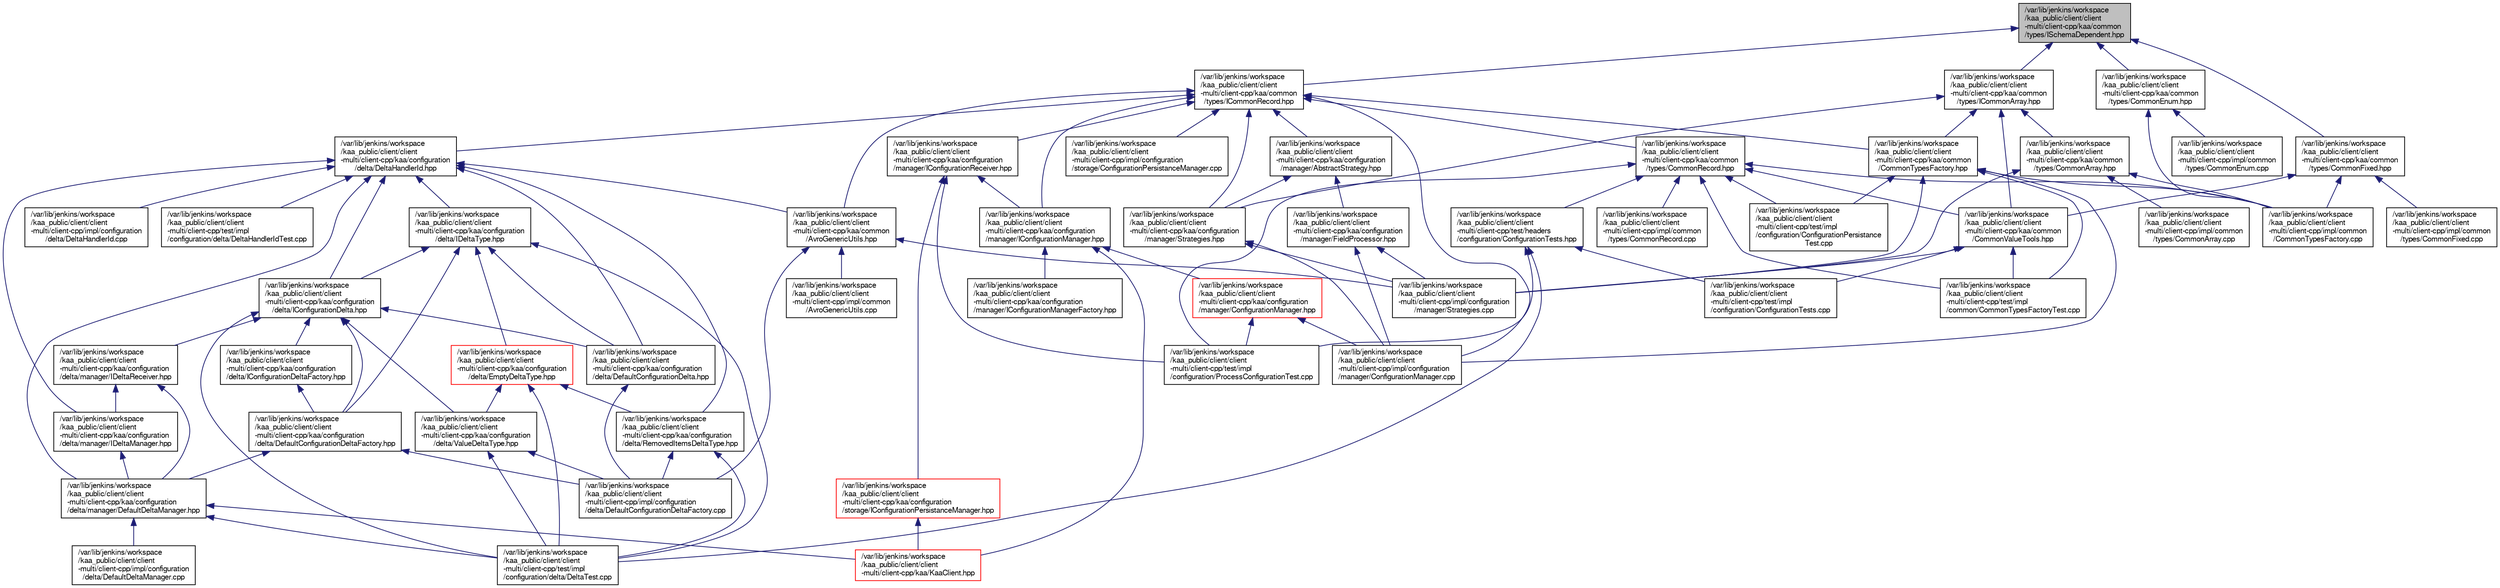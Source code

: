 digraph "/var/lib/jenkins/workspace/kaa_public/client/client-multi/client-cpp/kaa/common/types/ISchemaDependent.hpp"
{
  bgcolor="transparent";
  edge [fontname="FreeSans",fontsize="10",labelfontname="FreeSans",labelfontsize="10"];
  node [fontname="FreeSans",fontsize="10",shape=record];
  Node1 [label="/var/lib/jenkins/workspace\l/kaa_public/client/client\l-multi/client-cpp/kaa/common\l/types/ISchemaDependent.hpp",height=0.2,width=0.4,color="black", fillcolor="grey75", style="filled" fontcolor="black"];
  Node1 -> Node2 [dir="back",color="midnightblue",fontsize="10",style="solid",fontname="FreeSans"];
  Node2 [label="/var/lib/jenkins/workspace\l/kaa_public/client/client\l-multi/client-cpp/kaa/common\l/types/ICommonRecord.hpp",height=0.2,width=0.4,color="black",URL="$ICommonRecord_8hpp.html"];
  Node2 -> Node3 [dir="back",color="midnightblue",fontsize="10",style="solid",fontname="FreeSans"];
  Node3 [label="/var/lib/jenkins/workspace\l/kaa_public/client/client\l-multi/client-cpp/kaa/common\l/AvroGenericUtils.hpp",height=0.2,width=0.4,color="black",URL="$AvroGenericUtils_8hpp.html"];
  Node3 -> Node4 [dir="back",color="midnightblue",fontsize="10",style="solid",fontname="FreeSans"];
  Node4 [label="/var/lib/jenkins/workspace\l/kaa_public/client/client\l-multi/client-cpp/impl/common\l/AvroGenericUtils.cpp",height=0.2,width=0.4,color="black",URL="$AvroGenericUtils_8cpp.html"];
  Node3 -> Node5 [dir="back",color="midnightblue",fontsize="10",style="solid",fontname="FreeSans"];
  Node5 [label="/var/lib/jenkins/workspace\l/kaa_public/client/client\l-multi/client-cpp/impl/configuration\l/delta/DefaultConfigurationDeltaFactory.cpp",height=0.2,width=0.4,color="black",URL="$DefaultConfigurationDeltaFactory_8cpp.html"];
  Node3 -> Node6 [dir="back",color="midnightblue",fontsize="10",style="solid",fontname="FreeSans"];
  Node6 [label="/var/lib/jenkins/workspace\l/kaa_public/client/client\l-multi/client-cpp/impl/configuration\l/manager/Strategies.cpp",height=0.2,width=0.4,color="black",URL="$Strategies_8cpp.html"];
  Node2 -> Node7 [dir="back",color="midnightblue",fontsize="10",style="solid",fontname="FreeSans"];
  Node7 [label="/var/lib/jenkins/workspace\l/kaa_public/client/client\l-multi/client-cpp/kaa/configuration\l/delta/DeltaHandlerId.hpp",height=0.2,width=0.4,color="black",URL="$DeltaHandlerId_8hpp.html"];
  Node7 -> Node3 [dir="back",color="midnightblue",fontsize="10",style="solid",fontname="FreeSans"];
  Node7 -> Node8 [dir="back",color="midnightblue",fontsize="10",style="solid",fontname="FreeSans"];
  Node8 [label="/var/lib/jenkins/workspace\l/kaa_public/client/client\l-multi/client-cpp/kaa/configuration\l/delta/IDeltaType.hpp",height=0.2,width=0.4,color="black",URL="$IDeltaType_8hpp.html"];
  Node8 -> Node9 [dir="back",color="midnightblue",fontsize="10",style="solid",fontname="FreeSans"];
  Node9 [label="/var/lib/jenkins/workspace\l/kaa_public/client/client\l-multi/client-cpp/kaa/configuration\l/delta/DefaultConfigurationDeltaFactory.hpp",height=0.2,width=0.4,color="black",URL="$DefaultConfigurationDeltaFactory_8hpp.html"];
  Node9 -> Node5 [dir="back",color="midnightblue",fontsize="10",style="solid",fontname="FreeSans"];
  Node9 -> Node10 [dir="back",color="midnightblue",fontsize="10",style="solid",fontname="FreeSans"];
  Node10 [label="/var/lib/jenkins/workspace\l/kaa_public/client/client\l-multi/client-cpp/kaa/configuration\l/delta/manager/DefaultDeltaManager.hpp",height=0.2,width=0.4,color="black",URL="$DefaultDeltaManager_8hpp.html"];
  Node10 -> Node11 [dir="back",color="midnightblue",fontsize="10",style="solid",fontname="FreeSans"];
  Node11 [label="/var/lib/jenkins/workspace\l/kaa_public/client/client\l-multi/client-cpp/impl/configuration\l/delta/DefaultDeltaManager.cpp",height=0.2,width=0.4,color="black",URL="$DefaultDeltaManager_8cpp.html"];
  Node10 -> Node12 [dir="back",color="midnightblue",fontsize="10",style="solid",fontname="FreeSans"];
  Node12 [label="/var/lib/jenkins/workspace\l/kaa_public/client/client\l-multi/client-cpp/kaa/KaaClient.hpp",height=0.2,width=0.4,color="red",URL="$KaaClient_8hpp.html"];
  Node10 -> Node13 [dir="back",color="midnightblue",fontsize="10",style="solid",fontname="FreeSans"];
  Node13 [label="/var/lib/jenkins/workspace\l/kaa_public/client/client\l-multi/client-cpp/test/impl\l/configuration/delta/DeltaTest.cpp",height=0.2,width=0.4,color="black",URL="$DeltaTest_8cpp.html"];
  Node8 -> Node14 [dir="back",color="midnightblue",fontsize="10",style="solid",fontname="FreeSans"];
  Node14 [label="/var/lib/jenkins/workspace\l/kaa_public/client/client\l-multi/client-cpp/kaa/configuration\l/delta/IConfigurationDelta.hpp",height=0.2,width=0.4,color="black",URL="$IConfigurationDelta_8hpp.html"];
  Node14 -> Node9 [dir="back",color="midnightblue",fontsize="10",style="solid",fontname="FreeSans"];
  Node14 -> Node15 [dir="back",color="midnightblue",fontsize="10",style="solid",fontname="FreeSans"];
  Node15 [label="/var/lib/jenkins/workspace\l/kaa_public/client/client\l-multi/client-cpp/kaa/configuration\l/delta/IConfigurationDeltaFactory.hpp",height=0.2,width=0.4,color="black",URL="$IConfigurationDeltaFactory_8hpp.html"];
  Node15 -> Node9 [dir="back",color="midnightblue",fontsize="10",style="solid",fontname="FreeSans"];
  Node14 -> Node16 [dir="back",color="midnightblue",fontsize="10",style="solid",fontname="FreeSans"];
  Node16 [label="/var/lib/jenkins/workspace\l/kaa_public/client/client\l-multi/client-cpp/kaa/configuration\l/delta/ValueDeltaType.hpp",height=0.2,width=0.4,color="black",URL="$ValueDeltaType_8hpp.html"];
  Node16 -> Node5 [dir="back",color="midnightblue",fontsize="10",style="solid",fontname="FreeSans"];
  Node16 -> Node13 [dir="back",color="midnightblue",fontsize="10",style="solid",fontname="FreeSans"];
  Node14 -> Node17 [dir="back",color="midnightblue",fontsize="10",style="solid",fontname="FreeSans"];
  Node17 [label="/var/lib/jenkins/workspace\l/kaa_public/client/client\l-multi/client-cpp/kaa/configuration\l/delta/DefaultConfigurationDelta.hpp",height=0.2,width=0.4,color="black",URL="$DefaultConfigurationDelta_8hpp.html"];
  Node17 -> Node5 [dir="back",color="midnightblue",fontsize="10",style="solid",fontname="FreeSans"];
  Node14 -> Node18 [dir="back",color="midnightblue",fontsize="10",style="solid",fontname="FreeSans"];
  Node18 [label="/var/lib/jenkins/workspace\l/kaa_public/client/client\l-multi/client-cpp/kaa/configuration\l/delta/manager/IDeltaReceiver.hpp",height=0.2,width=0.4,color="black",URL="$IDeltaReceiver_8hpp.html"];
  Node18 -> Node10 [dir="back",color="midnightblue",fontsize="10",style="solid",fontname="FreeSans"];
  Node18 -> Node19 [dir="back",color="midnightblue",fontsize="10",style="solid",fontname="FreeSans"];
  Node19 [label="/var/lib/jenkins/workspace\l/kaa_public/client/client\l-multi/client-cpp/kaa/configuration\l/delta/manager/IDeltaManager.hpp",height=0.2,width=0.4,color="black",URL="$IDeltaManager_8hpp.html"];
  Node19 -> Node10 [dir="back",color="midnightblue",fontsize="10",style="solid",fontname="FreeSans"];
  Node14 -> Node13 [dir="back",color="midnightblue",fontsize="10",style="solid",fontname="FreeSans"];
  Node8 -> Node20 [dir="back",color="midnightblue",fontsize="10",style="solid",fontname="FreeSans"];
  Node20 [label="/var/lib/jenkins/workspace\l/kaa_public/client/client\l-multi/client-cpp/kaa/configuration\l/delta/EmptyDeltaType.hpp",height=0.2,width=0.4,color="red",URL="$EmptyDeltaType_8hpp.html"];
  Node20 -> Node16 [dir="back",color="midnightblue",fontsize="10",style="solid",fontname="FreeSans"];
  Node20 -> Node21 [dir="back",color="midnightblue",fontsize="10",style="solid",fontname="FreeSans"];
  Node21 [label="/var/lib/jenkins/workspace\l/kaa_public/client/client\l-multi/client-cpp/kaa/configuration\l/delta/RemovedItemsDeltaType.hpp",height=0.2,width=0.4,color="black",URL="$RemovedItemsDeltaType_8hpp.html"];
  Node21 -> Node5 [dir="back",color="midnightblue",fontsize="10",style="solid",fontname="FreeSans"];
  Node21 -> Node13 [dir="back",color="midnightblue",fontsize="10",style="solid",fontname="FreeSans"];
  Node20 -> Node13 [dir="back",color="midnightblue",fontsize="10",style="solid",fontname="FreeSans"];
  Node8 -> Node17 [dir="back",color="midnightblue",fontsize="10",style="solid",fontname="FreeSans"];
  Node8 -> Node13 [dir="back",color="midnightblue",fontsize="10",style="solid",fontname="FreeSans"];
  Node7 -> Node14 [dir="back",color="midnightblue",fontsize="10",style="solid",fontname="FreeSans"];
  Node7 -> Node21 [dir="back",color="midnightblue",fontsize="10",style="solid",fontname="FreeSans"];
  Node7 -> Node17 [dir="back",color="midnightblue",fontsize="10",style="solid",fontname="FreeSans"];
  Node7 -> Node10 [dir="back",color="midnightblue",fontsize="10",style="solid",fontname="FreeSans"];
  Node7 -> Node19 [dir="back",color="midnightblue",fontsize="10",style="solid",fontname="FreeSans"];
  Node7 -> Node22 [dir="back",color="midnightblue",fontsize="10",style="solid",fontname="FreeSans"];
  Node22 [label="/var/lib/jenkins/workspace\l/kaa_public/client/client\l-multi/client-cpp/impl/configuration\l/delta/DeltaHandlerId.cpp",height=0.2,width=0.4,color="black",URL="$DeltaHandlerId_8cpp.html"];
  Node7 -> Node23 [dir="back",color="midnightblue",fontsize="10",style="solid",fontname="FreeSans"];
  Node23 [label="/var/lib/jenkins/workspace\l/kaa_public/client/client\l-multi/client-cpp/test/impl\l/configuration/delta/DeltaHandlerIdTest.cpp",height=0.2,width=0.4,color="black",URL="$DeltaHandlerIdTest_8cpp.html"];
  Node2 -> Node24 [dir="back",color="midnightblue",fontsize="10",style="solid",fontname="FreeSans"];
  Node24 [label="/var/lib/jenkins/workspace\l/kaa_public/client/client\l-multi/client-cpp/kaa/common\l/CommonTypesFactory.hpp",height=0.2,width=0.4,color="black",URL="$CommonTypesFactory_8hpp.html"];
  Node24 -> Node25 [dir="back",color="midnightblue",fontsize="10",style="solid",fontname="FreeSans"];
  Node25 [label="/var/lib/jenkins/workspace\l/kaa_public/client/client\l-multi/client-cpp/impl/common\l/CommonTypesFactory.cpp",height=0.2,width=0.4,color="black",URL="$CommonTypesFactory_8cpp.html"];
  Node24 -> Node26 [dir="back",color="midnightblue",fontsize="10",style="solid",fontname="FreeSans"];
  Node26 [label="/var/lib/jenkins/workspace\l/kaa_public/client/client\l-multi/client-cpp/impl/configuration\l/manager/ConfigurationManager.cpp",height=0.2,width=0.4,color="black",URL="$ConfigurationManager_8cpp.html"];
  Node24 -> Node6 [dir="back",color="midnightblue",fontsize="10",style="solid",fontname="FreeSans"];
  Node24 -> Node27 [dir="back",color="midnightblue",fontsize="10",style="solid",fontname="FreeSans"];
  Node27 [label="/var/lib/jenkins/workspace\l/kaa_public/client/client\l-multi/client-cpp/test/impl\l/common/CommonTypesFactoryTest.cpp",height=0.2,width=0.4,color="black",URL="$CommonTypesFactoryTest_8cpp.html"];
  Node24 -> Node28 [dir="back",color="midnightblue",fontsize="10",style="solid",fontname="FreeSans"];
  Node28 [label="/var/lib/jenkins/workspace\l/kaa_public/client/client\l-multi/client-cpp/test/impl\l/configuration/ConfigurationPersistance\lTest.cpp",height=0.2,width=0.4,color="black",URL="$ConfigurationPersistanceTest_8cpp.html"];
  Node2 -> Node29 [dir="back",color="midnightblue",fontsize="10",style="solid",fontname="FreeSans"];
  Node29 [label="/var/lib/jenkins/workspace\l/kaa_public/client/client\l-multi/client-cpp/kaa/common\l/types/CommonRecord.hpp",height=0.2,width=0.4,color="black",URL="$CommonRecord_8hpp.html"];
  Node29 -> Node25 [dir="back",color="midnightblue",fontsize="10",style="solid",fontname="FreeSans"];
  Node29 -> Node30 [dir="back",color="midnightblue",fontsize="10",style="solid",fontname="FreeSans"];
  Node30 [label="/var/lib/jenkins/workspace\l/kaa_public/client/client\l-multi/client-cpp/impl/common\l/types/CommonRecord.cpp",height=0.2,width=0.4,color="black",URL="$CommonRecord_8cpp.html"];
  Node29 -> Node31 [dir="back",color="midnightblue",fontsize="10",style="solid",fontname="FreeSans"];
  Node31 [label="/var/lib/jenkins/workspace\l/kaa_public/client/client\l-multi/client-cpp/kaa/common\l/CommonValueTools.hpp",height=0.2,width=0.4,color="black",URL="$CommonValueTools_8hpp.html"];
  Node31 -> Node6 [dir="back",color="midnightblue",fontsize="10",style="solid",fontname="FreeSans"];
  Node31 -> Node27 [dir="back",color="midnightblue",fontsize="10",style="solid",fontname="FreeSans"];
  Node31 -> Node32 [dir="back",color="midnightblue",fontsize="10",style="solid",fontname="FreeSans"];
  Node32 [label="/var/lib/jenkins/workspace\l/kaa_public/client/client\l-multi/client-cpp/test/impl\l/configuration/ConfigurationTests.cpp",height=0.2,width=0.4,color="black",URL="$ConfigurationTests_8cpp.html"];
  Node29 -> Node33 [dir="back",color="midnightblue",fontsize="10",style="solid",fontname="FreeSans"];
  Node33 [label="/var/lib/jenkins/workspace\l/kaa_public/client/client\l-multi/client-cpp/test/headers\l/configuration/ConfigurationTests.hpp",height=0.2,width=0.4,color="black",URL="$ConfigurationTests_8hpp.html"];
  Node33 -> Node32 [dir="back",color="midnightblue",fontsize="10",style="solid",fontname="FreeSans"];
  Node33 -> Node13 [dir="back",color="midnightblue",fontsize="10",style="solid",fontname="FreeSans"];
  Node33 -> Node34 [dir="back",color="midnightblue",fontsize="10",style="solid",fontname="FreeSans"];
  Node34 [label="/var/lib/jenkins/workspace\l/kaa_public/client/client\l-multi/client-cpp/test/impl\l/configuration/ProcessConfigurationTest.cpp",height=0.2,width=0.4,color="black",URL="$ProcessConfigurationTest_8cpp.html"];
  Node29 -> Node27 [dir="back",color="midnightblue",fontsize="10",style="solid",fontname="FreeSans"];
  Node29 -> Node28 [dir="back",color="midnightblue",fontsize="10",style="solid",fontname="FreeSans"];
  Node29 -> Node34 [dir="back",color="midnightblue",fontsize="10",style="solid",fontname="FreeSans"];
  Node2 -> Node35 [dir="back",color="midnightblue",fontsize="10",style="solid",fontname="FreeSans"];
  Node35 [label="/var/lib/jenkins/workspace\l/kaa_public/client/client\l-multi/client-cpp/kaa/configuration\l/manager/IConfigurationReceiver.hpp",height=0.2,width=0.4,color="black",URL="$IConfigurationReceiver_8hpp.html"];
  Node35 -> Node36 [dir="back",color="midnightblue",fontsize="10",style="solid",fontname="FreeSans"];
  Node36 [label="/var/lib/jenkins/workspace\l/kaa_public/client/client\l-multi/client-cpp/kaa/configuration\l/storage/IConfigurationPersistanceManager.hpp",height=0.2,width=0.4,color="red",URL="$IConfigurationPersistanceManager_8hpp.html"];
  Node36 -> Node12 [dir="back",color="midnightblue",fontsize="10",style="solid",fontname="FreeSans"];
  Node35 -> Node37 [dir="back",color="midnightblue",fontsize="10",style="solid",fontname="FreeSans"];
  Node37 [label="/var/lib/jenkins/workspace\l/kaa_public/client/client\l-multi/client-cpp/kaa/configuration\l/manager/IConfigurationManager.hpp",height=0.2,width=0.4,color="black",URL="$IConfigurationManager_8hpp.html"];
  Node37 -> Node38 [dir="back",color="midnightblue",fontsize="10",style="solid",fontname="FreeSans"];
  Node38 [label="/var/lib/jenkins/workspace\l/kaa_public/client/client\l-multi/client-cpp/kaa/configuration\l/manager/ConfigurationManager.hpp",height=0.2,width=0.4,color="red",URL="$ConfigurationManager_8hpp.html"];
  Node38 -> Node26 [dir="back",color="midnightblue",fontsize="10",style="solid",fontname="FreeSans"];
  Node38 -> Node34 [dir="back",color="midnightblue",fontsize="10",style="solid",fontname="FreeSans"];
  Node37 -> Node12 [dir="back",color="midnightblue",fontsize="10",style="solid",fontname="FreeSans"];
  Node37 -> Node39 [dir="back",color="midnightblue",fontsize="10",style="solid",fontname="FreeSans"];
  Node39 [label="/var/lib/jenkins/workspace\l/kaa_public/client/client\l-multi/client-cpp/kaa/configuration\l/manager/IConfigurationManagerFactory.hpp",height=0.2,width=0.4,color="black",URL="$IConfigurationManagerFactory_8hpp.html"];
  Node35 -> Node34 [dir="back",color="midnightblue",fontsize="10",style="solid",fontname="FreeSans"];
  Node2 -> Node37 [dir="back",color="midnightblue",fontsize="10",style="solid",fontname="FreeSans"];
  Node2 -> Node26 [dir="back",color="midnightblue",fontsize="10",style="solid",fontname="FreeSans"];
  Node2 -> Node40 [dir="back",color="midnightblue",fontsize="10",style="solid",fontname="FreeSans"];
  Node40 [label="/var/lib/jenkins/workspace\l/kaa_public/client/client\l-multi/client-cpp/kaa/configuration\l/manager/AbstractStrategy.hpp",height=0.2,width=0.4,color="black",URL="$AbstractStrategy_8hpp.html"];
  Node40 -> Node41 [dir="back",color="midnightblue",fontsize="10",style="solid",fontname="FreeSans"];
  Node41 [label="/var/lib/jenkins/workspace\l/kaa_public/client/client\l-multi/client-cpp/kaa/configuration\l/manager/FieldProcessor.hpp",height=0.2,width=0.4,color="black",URL="$FieldProcessor_8hpp.html"];
  Node41 -> Node26 [dir="back",color="midnightblue",fontsize="10",style="solid",fontname="FreeSans"];
  Node41 -> Node6 [dir="back",color="midnightblue",fontsize="10",style="solid",fontname="FreeSans"];
  Node40 -> Node42 [dir="back",color="midnightblue",fontsize="10",style="solid",fontname="FreeSans"];
  Node42 [label="/var/lib/jenkins/workspace\l/kaa_public/client/client\l-multi/client-cpp/kaa/configuration\l/manager/Strategies.hpp",height=0.2,width=0.4,color="black",URL="$Strategies_8hpp.html"];
  Node42 -> Node26 [dir="back",color="midnightblue",fontsize="10",style="solid",fontname="FreeSans"];
  Node42 -> Node6 [dir="back",color="midnightblue",fontsize="10",style="solid",fontname="FreeSans"];
  Node2 -> Node42 [dir="back",color="midnightblue",fontsize="10",style="solid",fontname="FreeSans"];
  Node2 -> Node43 [dir="back",color="midnightblue",fontsize="10",style="solid",fontname="FreeSans"];
  Node43 [label="/var/lib/jenkins/workspace\l/kaa_public/client/client\l-multi/client-cpp/impl/configuration\l/storage/ConfigurationPersistanceManager.cpp",height=0.2,width=0.4,color="black",URL="$ConfigurationPersistanceManager_8cpp.html"];
  Node1 -> Node44 [dir="back",color="midnightblue",fontsize="10",style="solid",fontname="FreeSans"];
  Node44 [label="/var/lib/jenkins/workspace\l/kaa_public/client/client\l-multi/client-cpp/kaa/common\l/types/ICommonArray.hpp",height=0.2,width=0.4,color="black",URL="$ICommonArray_8hpp.html"];
  Node44 -> Node24 [dir="back",color="midnightblue",fontsize="10",style="solid",fontname="FreeSans"];
  Node44 -> Node45 [dir="back",color="midnightblue",fontsize="10",style="solid",fontname="FreeSans"];
  Node45 [label="/var/lib/jenkins/workspace\l/kaa_public/client/client\l-multi/client-cpp/kaa/common\l/types/CommonArray.hpp",height=0.2,width=0.4,color="black",URL="$CommonArray_8hpp.html"];
  Node45 -> Node25 [dir="back",color="midnightblue",fontsize="10",style="solid",fontname="FreeSans"];
  Node45 -> Node46 [dir="back",color="midnightblue",fontsize="10",style="solid",fontname="FreeSans"];
  Node46 [label="/var/lib/jenkins/workspace\l/kaa_public/client/client\l-multi/client-cpp/impl/common\l/types/CommonArray.cpp",height=0.2,width=0.4,color="black",URL="$CommonArray_8cpp.html"];
  Node45 -> Node6 [dir="back",color="midnightblue",fontsize="10",style="solid",fontname="FreeSans"];
  Node44 -> Node42 [dir="back",color="midnightblue",fontsize="10",style="solid",fontname="FreeSans"];
  Node44 -> Node31 [dir="back",color="midnightblue",fontsize="10",style="solid",fontname="FreeSans"];
  Node1 -> Node47 [dir="back",color="midnightblue",fontsize="10",style="solid",fontname="FreeSans"];
  Node47 [label="/var/lib/jenkins/workspace\l/kaa_public/client/client\l-multi/client-cpp/kaa/common\l/types/CommonFixed.hpp",height=0.2,width=0.4,color="black",URL="$CommonFixed_8hpp.html"];
  Node47 -> Node25 [dir="back",color="midnightblue",fontsize="10",style="solid",fontname="FreeSans"];
  Node47 -> Node48 [dir="back",color="midnightblue",fontsize="10",style="solid",fontname="FreeSans"];
  Node48 [label="/var/lib/jenkins/workspace\l/kaa_public/client/client\l-multi/client-cpp/impl/common\l/types/CommonFixed.cpp",height=0.2,width=0.4,color="black",URL="$CommonFixed_8cpp.html"];
  Node47 -> Node31 [dir="back",color="midnightblue",fontsize="10",style="solid",fontname="FreeSans"];
  Node1 -> Node49 [dir="back",color="midnightblue",fontsize="10",style="solid",fontname="FreeSans"];
  Node49 [label="/var/lib/jenkins/workspace\l/kaa_public/client/client\l-multi/client-cpp/kaa/common\l/types/CommonEnum.hpp",height=0.2,width=0.4,color="black",URL="$CommonEnum_8hpp.html"];
  Node49 -> Node25 [dir="back",color="midnightblue",fontsize="10",style="solid",fontname="FreeSans"];
  Node49 -> Node50 [dir="back",color="midnightblue",fontsize="10",style="solid",fontname="FreeSans"];
  Node50 [label="/var/lib/jenkins/workspace\l/kaa_public/client/client\l-multi/client-cpp/impl/common\l/types/CommonEnum.cpp",height=0.2,width=0.4,color="black",URL="$CommonEnum_8cpp.html"];
}
